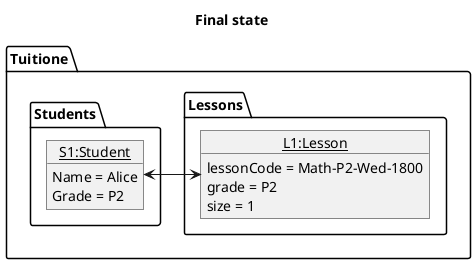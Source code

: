@startuml

title Final state

package Tuitione {
    package Lessons {
        object "<u>L1:Lesson" as Lesson{
        lessonCode = Math-P2-Wed-1800
        grade = P2
        size = 1
        }
    }
    package Students {
        object "<u>S1:Student" as Student {
        Name = Alice
        Grade = P2
        }
    }

    Lesson <-R-> Student

}

@end
